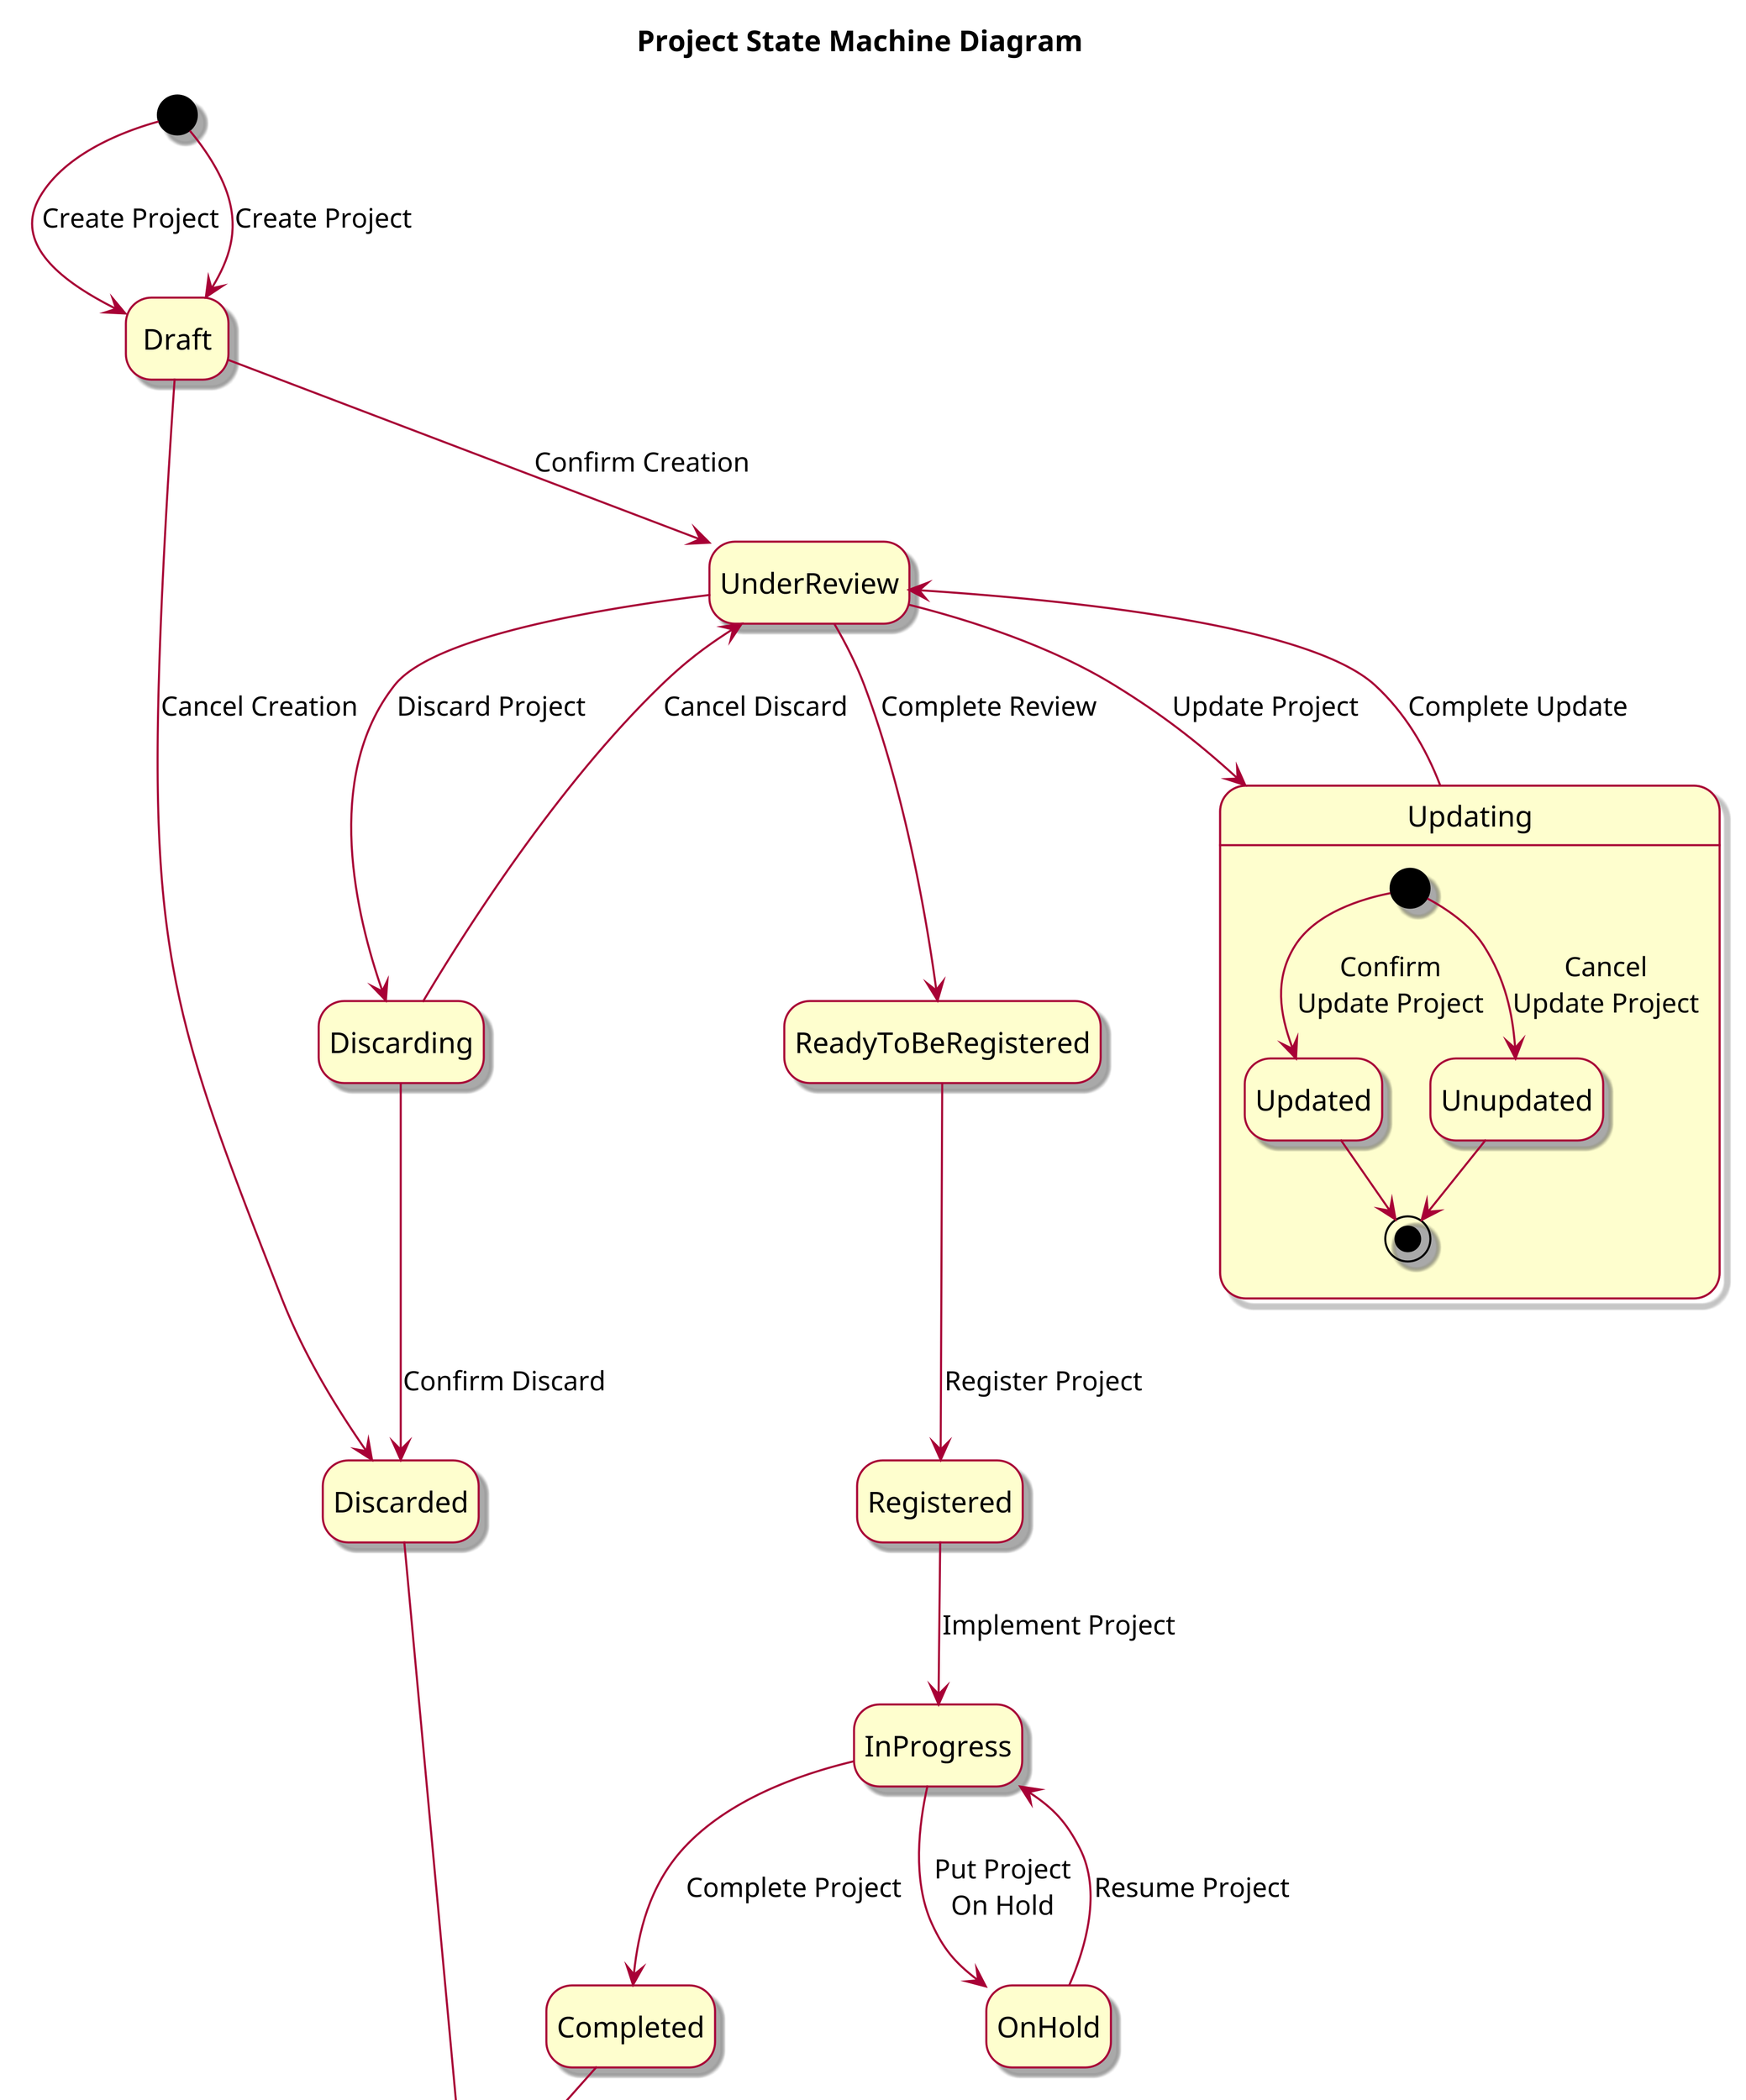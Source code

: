 @startuml ProjectStateDiagram
skin rose
hide empty description
scale 6

title Project State Machine Diagram

[*] --> Draft : Create Project

[*] --> Draft : Create Project
Draft --> UnderReview : Confirm Creation
Draft --> Discarded : Cancel Creation
UnderReview --> Discarding: Discard Project
UnderReview --> Updating : Update Project
Updating --> UnderReview : Complete Update
Discarding --> Discarded : Confirm Discard
Discarding --> UnderReview : Cancel Discard
UnderReview --> ReadyToBeRegistered : Complete Review
ReadyToBeRegistered --> Registered : Register Project
Registered --> InProgress : Implement Project
InProgress --> Completed : Complete Project
InProgress --> OnHold : Put Project\nOn Hold
OnHold --> InProgress : Resume Project
Discarded --> [*]
Completed --> [*]

state Updating {
    [*] --> Updated : Confirm\nUpdate Project
    Updated --> [*]
    [*] --> Unupdated : Cancel\nUpdate Project
    Unupdated --> [*]
}
@enduml